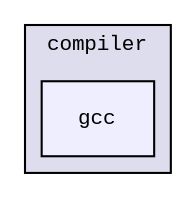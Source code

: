 digraph "src/tbox/platform/compiler/gcc" {
  compound=true
  node [ fontsize="10", fontname="CourierNew"];
  edge [ labelfontsize="10", labelfontname="CourierNew"];
  subgraph clusterdir_6b7f80c5126735cb90b494b78763f33a {
    graph [ bgcolor="#ddddee", pencolor="black", label="compiler" fontname="CourierNew", fontsize="10", URL="dir_6b7f80c5126735cb90b494b78763f33a.html"]
  dir_268de4f90b3f02a449a89840b2f0a946 [shape=box, label="gcc", style="filled", fillcolor="#eeeeff", pencolor="black", URL="dir_268de4f90b3f02a449a89840b2f0a946.html"];
  }
}
